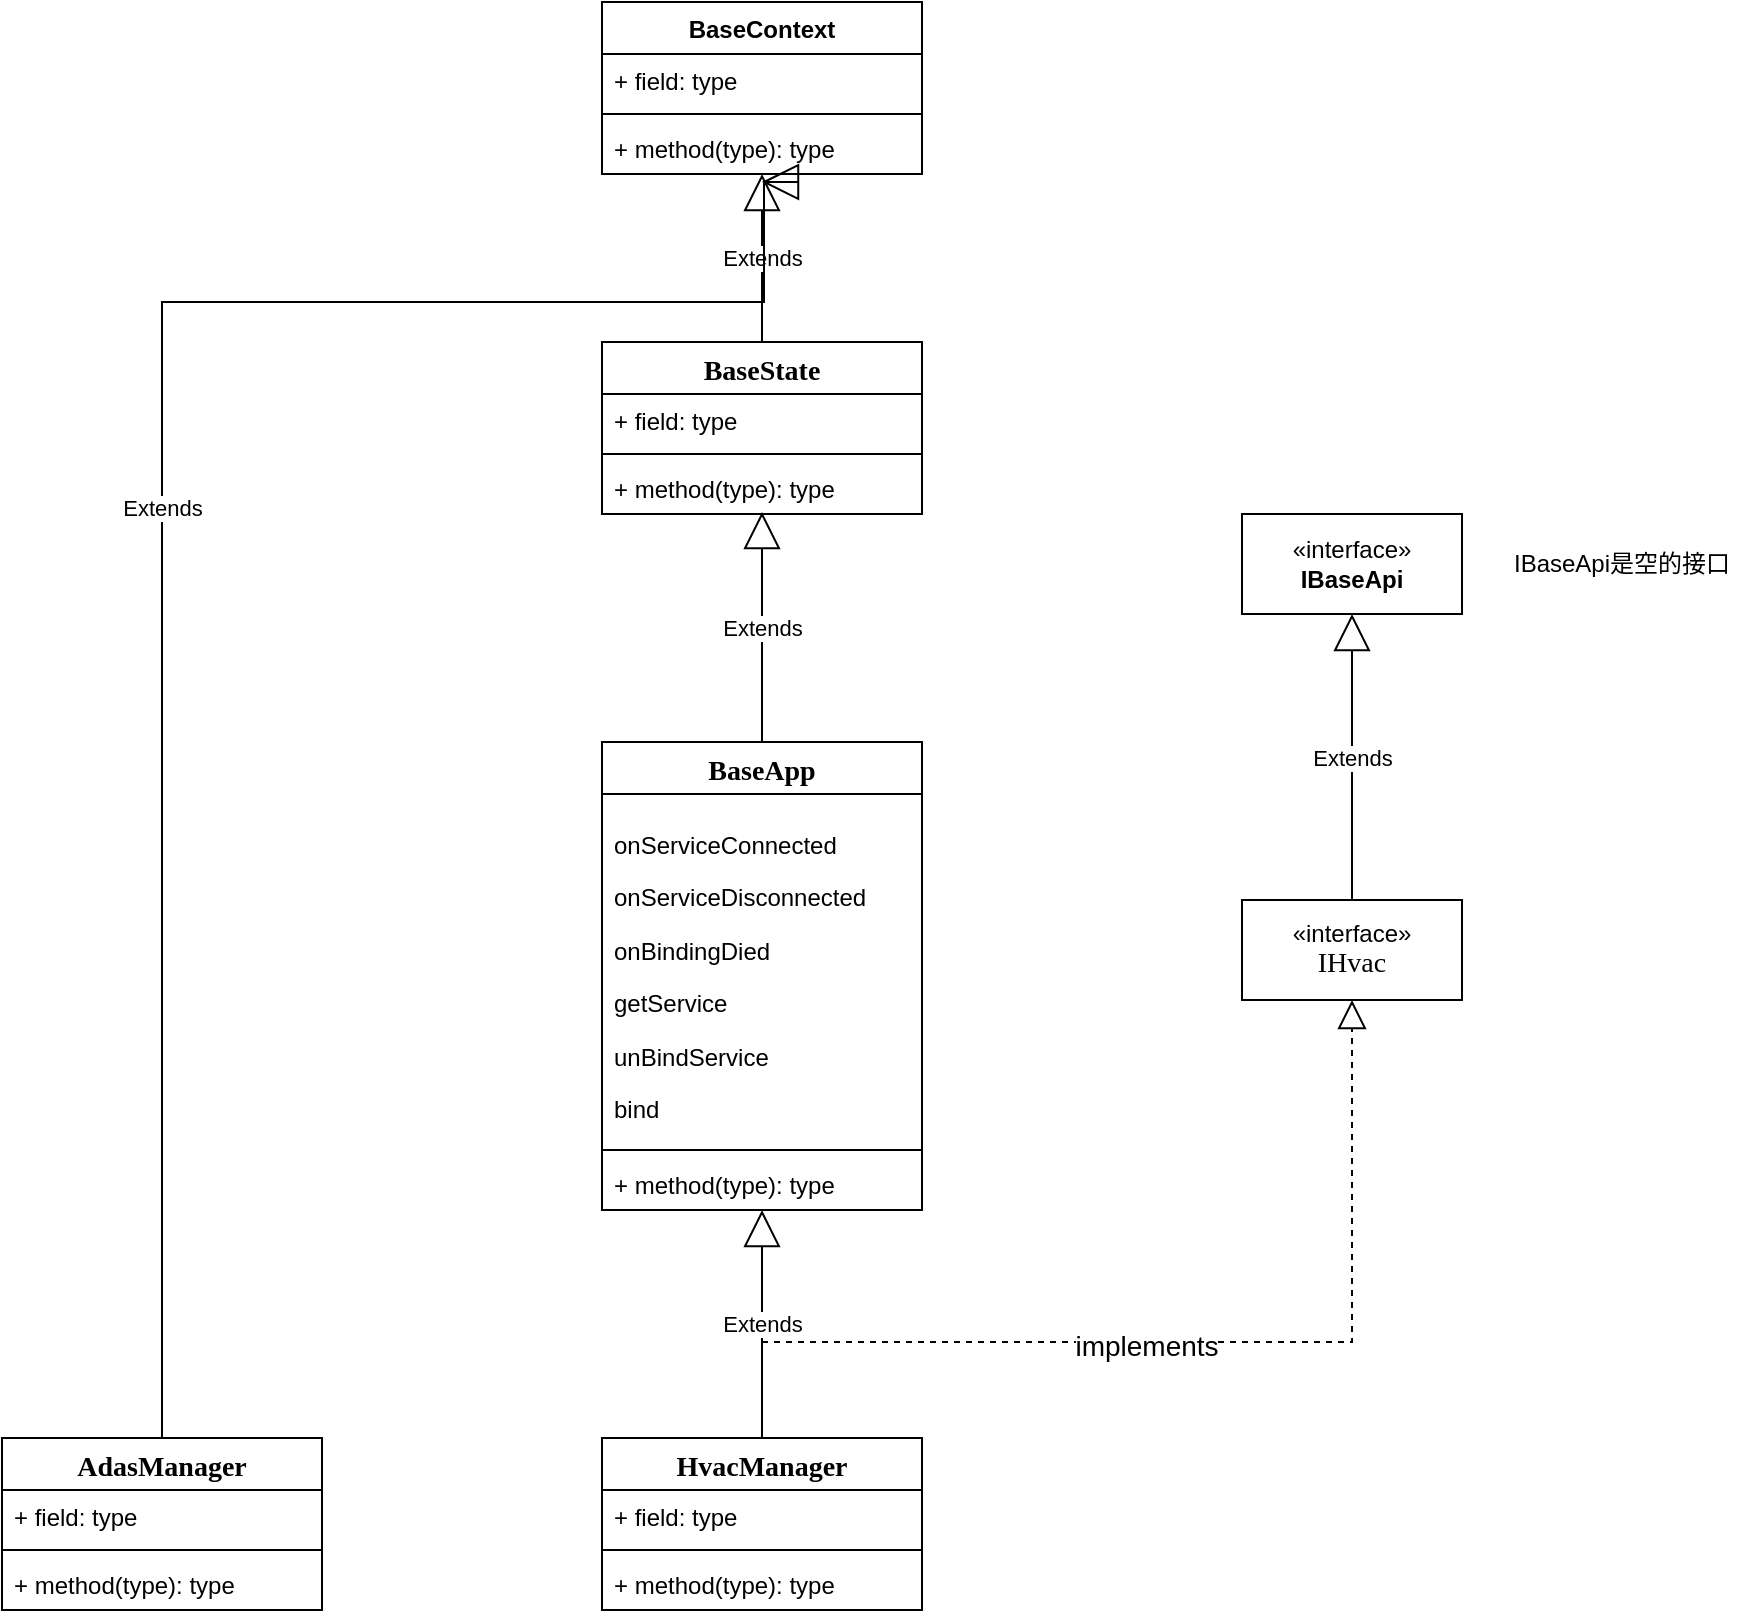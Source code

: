 <mxfile version="24.1.0" type="github">
  <diagram name="Page-1" id="-Qllb_CpZKkKI1zAppgv">
    <mxGraphModel dx="2924" dy="2206" grid="1" gridSize="10" guides="1" tooltips="1" connect="1" arrows="1" fold="1" page="1" pageScale="1" pageWidth="850" pageHeight="1100" math="0" shadow="0">
      <root>
        <mxCell id="0" />
        <mxCell id="1" parent="0" />
        <mxCell id="f-CkhcNsLTVHLY6D5ljz-1" value="&lt;span style=&quot;font-size:10.5pt;mso-bidi-font-size:&lt;br/&gt;11.0pt;font-family:&amp;quot;Calibri&amp;quot;,&amp;quot;sans-serif&amp;quot;;mso-ascii-theme-font:minor-latin;&lt;br/&gt;mso-fareast-font-family:宋体;mso-fareast-theme-font:minor-fareast;mso-hansi-theme-font:&lt;br/&gt;minor-latin;mso-bidi-font-family:&amp;quot;Times New Roman&amp;quot;;mso-bidi-theme-font:minor-bidi;&lt;br/&gt;mso-ansi-language:EN-US;mso-fareast-language:ZH-CN;mso-bidi-language:AR-SA&quot; lang=&quot;EN-US&quot;&gt;BaseApp&lt;/span&gt;" style="swimlane;fontStyle=1;align=center;verticalAlign=top;childLayout=stackLayout;horizontal=1;startSize=26;horizontalStack=0;resizeParent=1;resizeParentMax=0;resizeLast=0;collapsible=1;marginBottom=0;whiteSpace=wrap;html=1;" parent="1" vertex="1">
          <mxGeometry x="240" y="330" width="160" height="234" as="geometry" />
        </mxCell>
        <mxCell id="f-CkhcNsLTVHLY6D5ljz-2" value="&lt;p class=&quot;MsoNormal&quot;&gt;&lt;span style=&quot;background-color: initial;&quot;&gt;onServiceConnected&lt;/span&gt;&lt;br&gt;&lt;/p&gt;&lt;p class=&quot;MsoNormal&quot;&gt;&lt;span lang=&quot;EN-US&quot;&gt;onServiceDisconnected&lt;/span&gt;&lt;/p&gt;&lt;p class=&quot;MsoNormal&quot;&gt;&lt;span lang=&quot;EN-US&quot;&gt;onBindingDied&lt;/span&gt;&lt;/p&gt;&lt;p class=&quot;MsoNormal&quot;&gt;&lt;span lang=&quot;EN-US&quot;&gt;getService&lt;/span&gt;&lt;/p&gt;&lt;p class=&quot;MsoNormal&quot;&gt;&lt;span lang=&quot;EN-US&quot;&gt;unBindService&lt;/span&gt;&lt;/p&gt;&lt;p class=&quot;MsoNormal&quot;&gt;&lt;span lang=&quot;EN-US&quot;&gt;bind&lt;/span&gt;&lt;/p&gt;" style="text;strokeColor=none;fillColor=none;align=left;verticalAlign=top;spacingLeft=4;spacingRight=4;overflow=hidden;rotatable=0;points=[[0,0.5],[1,0.5]];portConstraint=eastwest;whiteSpace=wrap;html=1;" parent="f-CkhcNsLTVHLY6D5ljz-1" vertex="1">
          <mxGeometry y="26" width="160" height="174" as="geometry" />
        </mxCell>
        <mxCell id="f-CkhcNsLTVHLY6D5ljz-3" value="" style="line;strokeWidth=1;fillColor=none;align=left;verticalAlign=middle;spacingTop=-1;spacingLeft=3;spacingRight=3;rotatable=0;labelPosition=right;points=[];portConstraint=eastwest;strokeColor=inherit;" parent="f-CkhcNsLTVHLY6D5ljz-1" vertex="1">
          <mxGeometry y="200" width="160" height="8" as="geometry" />
        </mxCell>
        <mxCell id="f-CkhcNsLTVHLY6D5ljz-4" value="+ method(type): type" style="text;strokeColor=none;fillColor=none;align=left;verticalAlign=top;spacingLeft=4;spacingRight=4;overflow=hidden;rotatable=0;points=[[0,0.5],[1,0.5]];portConstraint=eastwest;whiteSpace=wrap;html=1;" parent="f-CkhcNsLTVHLY6D5ljz-1" vertex="1">
          <mxGeometry y="208" width="160" height="26" as="geometry" />
        </mxCell>
        <mxCell id="f-CkhcNsLTVHLY6D5ljz-5" value="&lt;span style=&quot;font-size:10.5pt;mso-bidi-font-size:&lt;br/&gt;11.0pt;font-family:&amp;quot;Calibri&amp;quot;,&amp;quot;sans-serif&amp;quot;;mso-ascii-theme-font:minor-latin;&lt;br/&gt;mso-fareast-font-family:宋体;mso-fareast-theme-font:minor-fareast;mso-hansi-theme-font:&lt;br/&gt;minor-latin;mso-bidi-font-family:&amp;quot;Times New Roman&amp;quot;;mso-bidi-theme-font:minor-bidi;&lt;br/&gt;mso-ansi-language:EN-US;mso-fareast-language:ZH-CN;mso-bidi-language:AR-SA&quot; lang=&quot;EN-US&quot;&gt;BaseState&lt;/span&gt;" style="swimlane;fontStyle=1;align=center;verticalAlign=top;childLayout=stackLayout;horizontal=1;startSize=26;horizontalStack=0;resizeParent=1;resizeParentMax=0;resizeLast=0;collapsible=1;marginBottom=0;whiteSpace=wrap;html=1;" parent="1" vertex="1">
          <mxGeometry x="240" y="130" width="160" height="86" as="geometry" />
        </mxCell>
        <mxCell id="f-CkhcNsLTVHLY6D5ljz-6" value="+ field: type" style="text;strokeColor=none;fillColor=none;align=left;verticalAlign=top;spacingLeft=4;spacingRight=4;overflow=hidden;rotatable=0;points=[[0,0.5],[1,0.5]];portConstraint=eastwest;whiteSpace=wrap;html=1;" parent="f-CkhcNsLTVHLY6D5ljz-5" vertex="1">
          <mxGeometry y="26" width="160" height="26" as="geometry" />
        </mxCell>
        <mxCell id="f-CkhcNsLTVHLY6D5ljz-7" value="" style="line;strokeWidth=1;fillColor=none;align=left;verticalAlign=middle;spacingTop=-1;spacingLeft=3;spacingRight=3;rotatable=0;labelPosition=right;points=[];portConstraint=eastwest;strokeColor=inherit;" parent="f-CkhcNsLTVHLY6D5ljz-5" vertex="1">
          <mxGeometry y="52" width="160" height="8" as="geometry" />
        </mxCell>
        <mxCell id="f-CkhcNsLTVHLY6D5ljz-8" value="+ method(type): type" style="text;strokeColor=none;fillColor=none;align=left;verticalAlign=top;spacingLeft=4;spacingRight=4;overflow=hidden;rotatable=0;points=[[0,0.5],[1,0.5]];portConstraint=eastwest;whiteSpace=wrap;html=1;" parent="f-CkhcNsLTVHLY6D5ljz-5" vertex="1">
          <mxGeometry y="60" width="160" height="26" as="geometry" />
        </mxCell>
        <mxCell id="f-CkhcNsLTVHLY6D5ljz-10" value="Extends" style="endArrow=block;endSize=16;endFill=0;html=1;rounded=0;exitX=0.5;exitY=0;exitDx=0;exitDy=0;entryX=0.5;entryY=0.962;entryDx=0;entryDy=0;entryPerimeter=0;" parent="1" source="f-CkhcNsLTVHLY6D5ljz-1" target="f-CkhcNsLTVHLY6D5ljz-8" edge="1">
          <mxGeometry width="160" relative="1" as="geometry">
            <mxPoint x="450" y="500" as="sourcePoint" />
            <mxPoint x="320" y="230" as="targetPoint" />
          </mxGeometry>
        </mxCell>
        <mxCell id="f-CkhcNsLTVHLY6D5ljz-11" value="BaseContext" style="swimlane;fontStyle=1;align=center;verticalAlign=top;childLayout=stackLayout;horizontal=1;startSize=26;horizontalStack=0;resizeParent=1;resizeParentMax=0;resizeLast=0;collapsible=1;marginBottom=0;whiteSpace=wrap;html=1;" parent="1" vertex="1">
          <mxGeometry x="240" y="-40" width="160" height="86" as="geometry" />
        </mxCell>
        <mxCell id="f-CkhcNsLTVHLY6D5ljz-12" value="+ field: type" style="text;strokeColor=none;fillColor=none;align=left;verticalAlign=top;spacingLeft=4;spacingRight=4;overflow=hidden;rotatable=0;points=[[0,0.5],[1,0.5]];portConstraint=eastwest;whiteSpace=wrap;html=1;" parent="f-CkhcNsLTVHLY6D5ljz-11" vertex="1">
          <mxGeometry y="26" width="160" height="26" as="geometry" />
        </mxCell>
        <mxCell id="f-CkhcNsLTVHLY6D5ljz-13" value="" style="line;strokeWidth=1;fillColor=none;align=left;verticalAlign=middle;spacingTop=-1;spacingLeft=3;spacingRight=3;rotatable=0;labelPosition=right;points=[];portConstraint=eastwest;strokeColor=inherit;" parent="f-CkhcNsLTVHLY6D5ljz-11" vertex="1">
          <mxGeometry y="52" width="160" height="8" as="geometry" />
        </mxCell>
        <mxCell id="f-CkhcNsLTVHLY6D5ljz-14" value="+ method(type): type" style="text;strokeColor=none;fillColor=none;align=left;verticalAlign=top;spacingLeft=4;spacingRight=4;overflow=hidden;rotatable=0;points=[[0,0.5],[1,0.5]];portConstraint=eastwest;whiteSpace=wrap;html=1;" parent="f-CkhcNsLTVHLY6D5ljz-11" vertex="1">
          <mxGeometry y="60" width="160" height="26" as="geometry" />
        </mxCell>
        <mxCell id="f-CkhcNsLTVHLY6D5ljz-15" value="Extends" style="endArrow=block;endSize=16;endFill=0;html=1;rounded=0;exitX=0.5;exitY=0;exitDx=0;exitDy=0;" parent="1" source="f-CkhcNsLTVHLY6D5ljz-5" target="f-CkhcNsLTVHLY6D5ljz-14" edge="1">
          <mxGeometry width="160" relative="1" as="geometry">
            <mxPoint x="580" y="185" as="sourcePoint" />
            <mxPoint x="580" y="70" as="targetPoint" />
          </mxGeometry>
        </mxCell>
        <mxCell id="f-CkhcNsLTVHLY6D5ljz-16" value="&lt;span style=&quot;font-size:10.5pt;mso-bidi-font-size:&lt;br/&gt;11.0pt;font-family:&amp;quot;Calibri&amp;quot;,&amp;quot;sans-serif&amp;quot;;mso-ascii-theme-font:minor-latin;&lt;br/&gt;mso-fareast-font-family:宋体;mso-fareast-theme-font:minor-fareast;mso-hansi-theme-font:&lt;br/&gt;minor-latin;mso-bidi-font-family:&amp;quot;Times New Roman&amp;quot;;mso-bidi-theme-font:minor-bidi;&lt;br/&gt;mso-ansi-language:EN-US;mso-fareast-language:ZH-CN;mso-bidi-language:AR-SA&quot; lang=&quot;EN-US&quot;&gt;HvacManager&lt;/span&gt;" style="swimlane;fontStyle=1;align=center;verticalAlign=top;childLayout=stackLayout;horizontal=1;startSize=26;horizontalStack=0;resizeParent=1;resizeParentMax=0;resizeLast=0;collapsible=1;marginBottom=0;whiteSpace=wrap;html=1;" parent="1" vertex="1">
          <mxGeometry x="240" y="678" width="160" height="86" as="geometry" />
        </mxCell>
        <mxCell id="f-CkhcNsLTVHLY6D5ljz-17" value="+ field: type" style="text;strokeColor=none;fillColor=none;align=left;verticalAlign=top;spacingLeft=4;spacingRight=4;overflow=hidden;rotatable=0;points=[[0,0.5],[1,0.5]];portConstraint=eastwest;whiteSpace=wrap;html=1;" parent="f-CkhcNsLTVHLY6D5ljz-16" vertex="1">
          <mxGeometry y="26" width="160" height="26" as="geometry" />
        </mxCell>
        <mxCell id="f-CkhcNsLTVHLY6D5ljz-18" value="" style="line;strokeWidth=1;fillColor=none;align=left;verticalAlign=middle;spacingTop=-1;spacingLeft=3;spacingRight=3;rotatable=0;labelPosition=right;points=[];portConstraint=eastwest;strokeColor=inherit;" parent="f-CkhcNsLTVHLY6D5ljz-16" vertex="1">
          <mxGeometry y="52" width="160" height="8" as="geometry" />
        </mxCell>
        <mxCell id="f-CkhcNsLTVHLY6D5ljz-19" value="+ method(type): type" style="text;strokeColor=none;fillColor=none;align=left;verticalAlign=top;spacingLeft=4;spacingRight=4;overflow=hidden;rotatable=0;points=[[0,0.5],[1,0.5]];portConstraint=eastwest;whiteSpace=wrap;html=1;" parent="f-CkhcNsLTVHLY6D5ljz-16" vertex="1">
          <mxGeometry y="60" width="160" height="26" as="geometry" />
        </mxCell>
        <mxCell id="f-CkhcNsLTVHLY6D5ljz-20" value="Extends" style="endArrow=block;endSize=16;endFill=0;html=1;rounded=0;exitX=0.5;exitY=0;exitDx=0;exitDy=0;" parent="1" source="f-CkhcNsLTVHLY6D5ljz-16" target="f-CkhcNsLTVHLY6D5ljz-4" edge="1">
          <mxGeometry width="160" relative="1" as="geometry">
            <mxPoint x="610" y="534" as="sourcePoint" />
            <mxPoint x="610" y="450" as="targetPoint" />
          </mxGeometry>
        </mxCell>
        <mxCell id="f-CkhcNsLTVHLY6D5ljz-22" value="«interface»&lt;br&gt;&lt;span style=&quot;font-size:10.5pt;mso-bidi-font-size:&lt;br/&gt;11.0pt;font-family:&amp;quot;Calibri&amp;quot;,&amp;quot;sans-serif&amp;quot;;mso-ascii-theme-font:minor-latin;&lt;br/&gt;mso-fareast-font-family:宋体;mso-fareast-theme-font:minor-fareast;mso-hansi-theme-font:&lt;br/&gt;minor-latin;mso-bidi-font-family:&amp;quot;Times New Roman&amp;quot;;mso-bidi-theme-font:minor-bidi;&lt;br/&gt;mso-ansi-language:EN-US;mso-fareast-language:ZH-CN;mso-bidi-language:AR-SA&quot; lang=&quot;EN-US&quot;&gt;IHvac&lt;/span&gt;" style="html=1;whiteSpace=wrap;" parent="1" vertex="1">
          <mxGeometry x="560" y="409" width="110" height="50" as="geometry" />
        </mxCell>
        <mxCell id="f-CkhcNsLTVHLY6D5ljz-23" value="" style="endArrow=block;dashed=1;endFill=0;endSize=12;html=1;rounded=0;exitX=0.5;exitY=0;exitDx=0;exitDy=0;entryX=0.5;entryY=1;entryDx=0;entryDy=0;edgeStyle=orthogonalEdgeStyle;" parent="1" source="f-CkhcNsLTVHLY6D5ljz-16" target="f-CkhcNsLTVHLY6D5ljz-22" edge="1">
          <mxGeometry width="160" relative="1" as="geometry">
            <mxPoint x="520" y="570" as="sourcePoint" />
            <mxPoint x="680" y="570" as="targetPoint" />
            <Array as="points">
              <mxPoint x="320" y="630" />
              <mxPoint x="615" y="630" />
            </Array>
          </mxGeometry>
        </mxCell>
        <mxCell id="f-CkhcNsLTVHLY6D5ljz-24" value="&lt;font style=&quot;font-size: 14px;&quot;&gt;implements&lt;/font&gt;" style="edgeLabel;html=1;align=center;verticalAlign=middle;resizable=0;points=[];" parent="f-CkhcNsLTVHLY6D5ljz-23" vertex="1" connectable="0">
          <mxGeometry x="-0.068" y="-2" relative="1" as="geometry">
            <mxPoint as="offset" />
          </mxGeometry>
        </mxCell>
        <mxCell id="GJTk5yh9ha5H3XFf1cRf-1" value="«interface»&lt;br&gt;&lt;b&gt;IBaseApi&lt;/b&gt;" style="html=1;whiteSpace=wrap;" vertex="1" parent="1">
          <mxGeometry x="560" y="216" width="110" height="50" as="geometry" />
        </mxCell>
        <mxCell id="GJTk5yh9ha5H3XFf1cRf-2" value="Extends" style="endArrow=block;endSize=16;endFill=0;html=1;rounded=0;exitX=0.5;exitY=0;exitDx=0;exitDy=0;" edge="1" parent="1" source="f-CkhcNsLTVHLY6D5ljz-22" target="GJTk5yh9ha5H3XFf1cRf-1">
          <mxGeometry width="160" relative="1" as="geometry">
            <mxPoint x="363" y="340" as="sourcePoint" />
            <mxPoint x="363" y="225" as="targetPoint" />
          </mxGeometry>
        </mxCell>
        <mxCell id="GJTk5yh9ha5H3XFf1cRf-3" value="IBaseApi是空的接口" style="text;html=1;align=center;verticalAlign=middle;whiteSpace=wrap;rounded=0;" vertex="1" parent="1">
          <mxGeometry x="690" y="226" width="120" height="30" as="geometry" />
        </mxCell>
        <mxCell id="GJTk5yh9ha5H3XFf1cRf-5" value="&lt;span style=&quot;font-size:10.5pt;mso-bidi-font-size:&lt;br/&gt;11.0pt;font-family:&amp;quot;Calibri&amp;quot;,&amp;quot;sans-serif&amp;quot;;mso-ascii-theme-font:minor-latin;&lt;br/&gt;mso-fareast-font-family:宋体;mso-fareast-theme-font:minor-fareast;mso-hansi-theme-font:&lt;br/&gt;minor-latin;mso-bidi-font-family:&amp;quot;Times New Roman&amp;quot;;mso-bidi-theme-font:minor-bidi;&lt;br/&gt;mso-ansi-language:EN-US;mso-fareast-language:ZH-CN;mso-bidi-language:AR-SA&quot; lang=&quot;EN-US&quot;&gt;AdasManager&lt;/span&gt;" style="swimlane;fontStyle=1;align=center;verticalAlign=top;childLayout=stackLayout;horizontal=1;startSize=26;horizontalStack=0;resizeParent=1;resizeParentMax=0;resizeLast=0;collapsible=1;marginBottom=0;whiteSpace=wrap;html=1;" vertex="1" parent="1">
          <mxGeometry x="-60" y="678" width="160" height="86" as="geometry" />
        </mxCell>
        <mxCell id="GJTk5yh9ha5H3XFf1cRf-6" value="+ field: type" style="text;strokeColor=none;fillColor=none;align=left;verticalAlign=top;spacingLeft=4;spacingRight=4;overflow=hidden;rotatable=0;points=[[0,0.5],[1,0.5]];portConstraint=eastwest;whiteSpace=wrap;html=1;" vertex="1" parent="GJTk5yh9ha5H3XFf1cRf-5">
          <mxGeometry y="26" width="160" height="26" as="geometry" />
        </mxCell>
        <mxCell id="GJTk5yh9ha5H3XFf1cRf-7" value="" style="line;strokeWidth=1;fillColor=none;align=left;verticalAlign=middle;spacingTop=-1;spacingLeft=3;spacingRight=3;rotatable=0;labelPosition=right;points=[];portConstraint=eastwest;strokeColor=inherit;" vertex="1" parent="GJTk5yh9ha5H3XFf1cRf-5">
          <mxGeometry y="52" width="160" height="8" as="geometry" />
        </mxCell>
        <mxCell id="GJTk5yh9ha5H3XFf1cRf-8" value="+ method(type): type" style="text;strokeColor=none;fillColor=none;align=left;verticalAlign=top;spacingLeft=4;spacingRight=4;overflow=hidden;rotatable=0;points=[[0,0.5],[1,0.5]];portConstraint=eastwest;whiteSpace=wrap;html=1;" vertex="1" parent="GJTk5yh9ha5H3XFf1cRf-5">
          <mxGeometry y="60" width="160" height="26" as="geometry" />
        </mxCell>
        <mxCell id="GJTk5yh9ha5H3XFf1cRf-9" value="Extends" style="endArrow=block;endSize=16;endFill=0;html=1;rounded=0;exitX=0.5;exitY=0;exitDx=0;exitDy=0;edgeStyle=orthogonalEdgeStyle;" edge="1" parent="1" source="GJTk5yh9ha5H3XFf1cRf-5">
          <mxGeometry width="160" relative="1" as="geometry">
            <mxPoint x="330" y="688" as="sourcePoint" />
            <mxPoint x="320" y="50" as="targetPoint" />
            <Array as="points">
              <mxPoint x="20" y="110" />
              <mxPoint x="321" y="110" />
            </Array>
          </mxGeometry>
        </mxCell>
      </root>
    </mxGraphModel>
  </diagram>
</mxfile>
